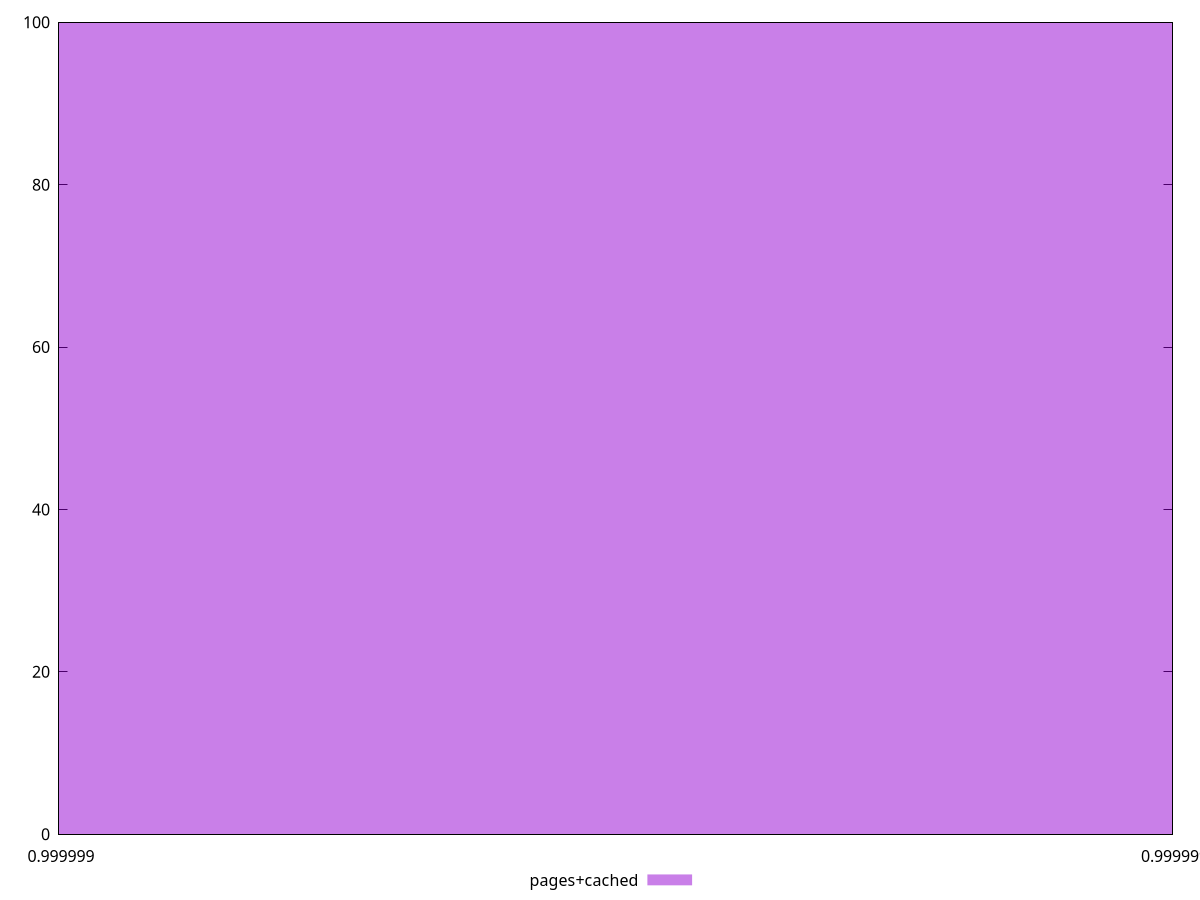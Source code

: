 $_pagesCached <<EOF
0.9999993380488859 100
EOF
set key outside below
set terminal pngcairo
set output "report_00006_2020-11-02T20-21-41.718Z/estimated-input-latency/pages+cached//hist.png"
set yrange [0:100]
set boxwidth 4.323062270729413e-16
set style fill transparent solid 0.5 noborder
plot $_pagesCached title "pages+cached" with boxes ,